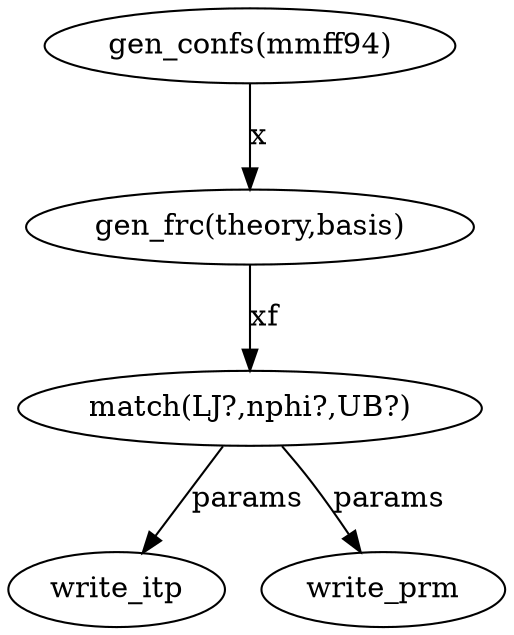 digraph ChemParam {
  "gen_confs"     [label="gen_confs(mmff94)" rank=0];
  "gen_frc"       [label="gen_frc(theory,basis)" rank=1];
  "match"         [label="match(LJ?,nphi?,UB?)" rank=2];
  "gen_confs" -> "gen_frc" [label="x"];
  "gen_frc" -> "match"     [label="xf"];
  "match" -> "write_itp"   [label="params"];
  "match" -> "write_prm"   [label="params"];
}
